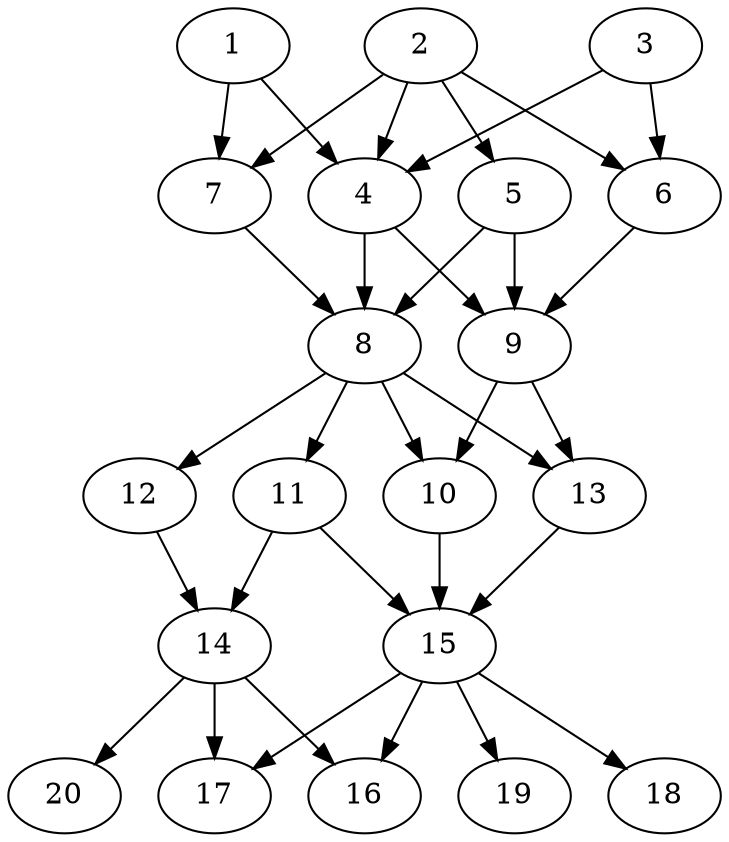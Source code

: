 // DAG automatically generated by daggen at Tue Jul 23 14:27:02 2019
// ./daggen --dot -n 20 --ccr 0.3 --fat 0.5 --regular 0.5 --density 0.7 --mindata 5242880 --maxdata 52428800 
digraph G {
  1 [size="170424320", alpha="0.02", expect_size="51127296"] 
  1 -> 4 [size ="51127296"]
  1 -> 7 [size ="51127296"]
  2 [size="159293440", alpha="0.18", expect_size="47788032"] 
  2 -> 4 [size ="47788032"]
  2 -> 5 [size ="47788032"]
  2 -> 6 [size ="47788032"]
  2 -> 7 [size ="47788032"]
  3 [size="41939627", alpha="0.05", expect_size="12581888"] 
  3 -> 4 [size ="12581888"]
  3 -> 6 [size ="12581888"]
  4 [size="71683413", alpha="0.17", expect_size="21505024"] 
  4 -> 8 [size ="21505024"]
  4 -> 9 [size ="21505024"]
  5 [size="133915307", alpha="0.19", expect_size="40174592"] 
  5 -> 8 [size ="40174592"]
  5 -> 9 [size ="40174592"]
  6 [size="75468800", alpha="0.18", expect_size="22640640"] 
  6 -> 9 [size ="22640640"]
  7 [size="122091520", alpha="0.15", expect_size="36627456"] 
  7 -> 8 [size ="36627456"]
  8 [size="63549440", alpha="0.12", expect_size="19064832"] 
  8 -> 10 [size ="19064832"]
  8 -> 11 [size ="19064832"]
  8 -> 12 [size ="19064832"]
  8 -> 13 [size ="19064832"]
  9 [size="54408533", alpha="0.04", expect_size="16322560"] 
  9 -> 10 [size ="16322560"]
  9 -> 13 [size ="16322560"]
  10 [size="64399360", alpha="0.08", expect_size="19319808"] 
  10 -> 15 [size ="19319808"]
  11 [size="32433493", alpha="0.12", expect_size="9730048"] 
  11 -> 14 [size ="9730048"]
  11 -> 15 [size ="9730048"]
  12 [size="45687467", alpha="0.16", expect_size="13706240"] 
  12 -> 14 [size ="13706240"]
  13 [size="27583147", alpha="0.20", expect_size="8274944"] 
  13 -> 15 [size ="8274944"]
  14 [size="64689493", alpha="0.06", expect_size="19406848"] 
  14 -> 16 [size ="19406848"]
  14 -> 17 [size ="19406848"]
  14 -> 20 [size ="19406848"]
  15 [size="42577920", alpha="0.12", expect_size="12773376"] 
  15 -> 16 [size ="12773376"]
  15 -> 17 [size ="12773376"]
  15 -> 18 [size ="12773376"]
  15 -> 19 [size ="12773376"]
  16 [size="38591147", alpha="0.09", expect_size="11577344"] 
  17 [size="19517440", alpha="0.04", expect_size="5855232"] 
  18 [size="135389867", alpha="0.02", expect_size="40616960"] 
  19 [size="69113173", alpha="0.10", expect_size="20733952"] 
  20 [size="103386453", alpha="0.08", expect_size="31015936"] 
}
